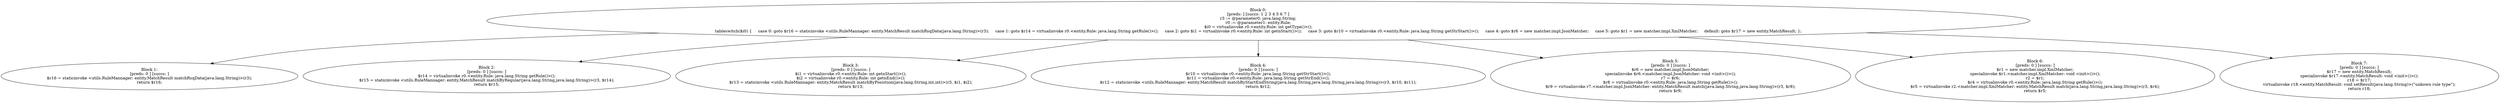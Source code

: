 digraph "unitGraph" {
    "Block 0:
[preds: ] [succs: 1 2 3 4 5 6 7 ]
r3 := @parameter0: java.lang.String;
r0 := @parameter1: entity.Rule;
$i0 = virtualinvoke r0.<entity.Rule: int getType()>();
tableswitch($i0) {     case 0: goto $r16 = staticinvoke <utils.RuleMannager: entity.MatchResult matchRsqData(java.lang.String)>(r3);     case 1: goto $r14 = virtualinvoke r0.<entity.Rule: java.lang.String getRule()>();     case 2: goto $i1 = virtualinvoke r0.<entity.Rule: int getnStart()>();     case 3: goto $r10 = virtualinvoke r0.<entity.Rule: java.lang.String getStrStart()>();     case 4: goto $r6 = new matcher.impl.JsonMatcher;     case 5: goto $r1 = new matcher.impl.XmlMatcher;     default: goto $r17 = new entity.MatchResult; };
"
    "Block 1:
[preds: 0 ] [succs: ]
$r16 = staticinvoke <utils.RuleMannager: entity.MatchResult matchRsqData(java.lang.String)>(r3);
return $r16;
"
    "Block 2:
[preds: 0 ] [succs: ]
$r14 = virtualinvoke r0.<entity.Rule: java.lang.String getRule()>();
$r15 = staticinvoke <utils.RuleMannager: entity.MatchResult matchByRegular(java.lang.String,java.lang.String)>(r3, $r14);
return $r15;
"
    "Block 3:
[preds: 0 ] [succs: ]
$i1 = virtualinvoke r0.<entity.Rule: int getnStart()>();
$i2 = virtualinvoke r0.<entity.Rule: int getnEnd()>();
$r13 = staticinvoke <utils.RuleMannager: entity.MatchResult matchByPosistion(java.lang.String,int,int)>(r3, $i1, $i2);
return $r13;
"
    "Block 4:
[preds: 0 ] [succs: ]
$r10 = virtualinvoke r0.<entity.Rule: java.lang.String getStrStart()>();
$r11 = virtualinvoke r0.<entity.Rule: java.lang.String getStrEnd()>();
$r12 = staticinvoke <utils.RuleMannager: entity.MatchResult matchByStartEndString(java.lang.String,java.lang.String,java.lang.String)>(r3, $r10, $r11);
return $r12;
"
    "Block 5:
[preds: 0 ] [succs: ]
$r6 = new matcher.impl.JsonMatcher;
specialinvoke $r6.<matcher.impl.JsonMatcher: void <init>()>();
r7 = $r6;
$r8 = virtualinvoke r0.<entity.Rule: java.lang.String getRule()>();
$r9 = virtualinvoke r7.<matcher.impl.JsonMatcher: entity.MatchResult match(java.lang.String,java.lang.String)>(r3, $r8);
return $r9;
"
    "Block 6:
[preds: 0 ] [succs: ]
$r1 = new matcher.impl.XmlMatcher;
specialinvoke $r1.<matcher.impl.XmlMatcher: void <init>()>();
r2 = $r1;
$r4 = virtualinvoke r0.<entity.Rule: java.lang.String getRule()>();
$r5 = virtualinvoke r2.<matcher.impl.XmlMatcher: entity.MatchResult match(java.lang.String,java.lang.String)>(r3, $r4);
return $r5;
"
    "Block 7:
[preds: 0 ] [succs: ]
$r17 = new entity.MatchResult;
specialinvoke $r17.<entity.MatchResult: void <init>()>();
r18 = $r17;
virtualinvoke r18.<entity.MatchResult: void setResult(java.lang.String)>(\"unkown rule type\");
return r18;
"
    "Block 0:
[preds: ] [succs: 1 2 3 4 5 6 7 ]
r3 := @parameter0: java.lang.String;
r0 := @parameter1: entity.Rule;
$i0 = virtualinvoke r0.<entity.Rule: int getType()>();
tableswitch($i0) {     case 0: goto $r16 = staticinvoke <utils.RuleMannager: entity.MatchResult matchRsqData(java.lang.String)>(r3);     case 1: goto $r14 = virtualinvoke r0.<entity.Rule: java.lang.String getRule()>();     case 2: goto $i1 = virtualinvoke r0.<entity.Rule: int getnStart()>();     case 3: goto $r10 = virtualinvoke r0.<entity.Rule: java.lang.String getStrStart()>();     case 4: goto $r6 = new matcher.impl.JsonMatcher;     case 5: goto $r1 = new matcher.impl.XmlMatcher;     default: goto $r17 = new entity.MatchResult; };
"->"Block 1:
[preds: 0 ] [succs: ]
$r16 = staticinvoke <utils.RuleMannager: entity.MatchResult matchRsqData(java.lang.String)>(r3);
return $r16;
";
    "Block 0:
[preds: ] [succs: 1 2 3 4 5 6 7 ]
r3 := @parameter0: java.lang.String;
r0 := @parameter1: entity.Rule;
$i0 = virtualinvoke r0.<entity.Rule: int getType()>();
tableswitch($i0) {     case 0: goto $r16 = staticinvoke <utils.RuleMannager: entity.MatchResult matchRsqData(java.lang.String)>(r3);     case 1: goto $r14 = virtualinvoke r0.<entity.Rule: java.lang.String getRule()>();     case 2: goto $i1 = virtualinvoke r0.<entity.Rule: int getnStart()>();     case 3: goto $r10 = virtualinvoke r0.<entity.Rule: java.lang.String getStrStart()>();     case 4: goto $r6 = new matcher.impl.JsonMatcher;     case 5: goto $r1 = new matcher.impl.XmlMatcher;     default: goto $r17 = new entity.MatchResult; };
"->"Block 2:
[preds: 0 ] [succs: ]
$r14 = virtualinvoke r0.<entity.Rule: java.lang.String getRule()>();
$r15 = staticinvoke <utils.RuleMannager: entity.MatchResult matchByRegular(java.lang.String,java.lang.String)>(r3, $r14);
return $r15;
";
    "Block 0:
[preds: ] [succs: 1 2 3 4 5 6 7 ]
r3 := @parameter0: java.lang.String;
r0 := @parameter1: entity.Rule;
$i0 = virtualinvoke r0.<entity.Rule: int getType()>();
tableswitch($i0) {     case 0: goto $r16 = staticinvoke <utils.RuleMannager: entity.MatchResult matchRsqData(java.lang.String)>(r3);     case 1: goto $r14 = virtualinvoke r0.<entity.Rule: java.lang.String getRule()>();     case 2: goto $i1 = virtualinvoke r0.<entity.Rule: int getnStart()>();     case 3: goto $r10 = virtualinvoke r0.<entity.Rule: java.lang.String getStrStart()>();     case 4: goto $r6 = new matcher.impl.JsonMatcher;     case 5: goto $r1 = new matcher.impl.XmlMatcher;     default: goto $r17 = new entity.MatchResult; };
"->"Block 3:
[preds: 0 ] [succs: ]
$i1 = virtualinvoke r0.<entity.Rule: int getnStart()>();
$i2 = virtualinvoke r0.<entity.Rule: int getnEnd()>();
$r13 = staticinvoke <utils.RuleMannager: entity.MatchResult matchByPosistion(java.lang.String,int,int)>(r3, $i1, $i2);
return $r13;
";
    "Block 0:
[preds: ] [succs: 1 2 3 4 5 6 7 ]
r3 := @parameter0: java.lang.String;
r0 := @parameter1: entity.Rule;
$i0 = virtualinvoke r0.<entity.Rule: int getType()>();
tableswitch($i0) {     case 0: goto $r16 = staticinvoke <utils.RuleMannager: entity.MatchResult matchRsqData(java.lang.String)>(r3);     case 1: goto $r14 = virtualinvoke r0.<entity.Rule: java.lang.String getRule()>();     case 2: goto $i1 = virtualinvoke r0.<entity.Rule: int getnStart()>();     case 3: goto $r10 = virtualinvoke r0.<entity.Rule: java.lang.String getStrStart()>();     case 4: goto $r6 = new matcher.impl.JsonMatcher;     case 5: goto $r1 = new matcher.impl.XmlMatcher;     default: goto $r17 = new entity.MatchResult; };
"->"Block 4:
[preds: 0 ] [succs: ]
$r10 = virtualinvoke r0.<entity.Rule: java.lang.String getStrStart()>();
$r11 = virtualinvoke r0.<entity.Rule: java.lang.String getStrEnd()>();
$r12 = staticinvoke <utils.RuleMannager: entity.MatchResult matchByStartEndString(java.lang.String,java.lang.String,java.lang.String)>(r3, $r10, $r11);
return $r12;
";
    "Block 0:
[preds: ] [succs: 1 2 3 4 5 6 7 ]
r3 := @parameter0: java.lang.String;
r0 := @parameter1: entity.Rule;
$i0 = virtualinvoke r0.<entity.Rule: int getType()>();
tableswitch($i0) {     case 0: goto $r16 = staticinvoke <utils.RuleMannager: entity.MatchResult matchRsqData(java.lang.String)>(r3);     case 1: goto $r14 = virtualinvoke r0.<entity.Rule: java.lang.String getRule()>();     case 2: goto $i1 = virtualinvoke r0.<entity.Rule: int getnStart()>();     case 3: goto $r10 = virtualinvoke r0.<entity.Rule: java.lang.String getStrStart()>();     case 4: goto $r6 = new matcher.impl.JsonMatcher;     case 5: goto $r1 = new matcher.impl.XmlMatcher;     default: goto $r17 = new entity.MatchResult; };
"->"Block 5:
[preds: 0 ] [succs: ]
$r6 = new matcher.impl.JsonMatcher;
specialinvoke $r6.<matcher.impl.JsonMatcher: void <init>()>();
r7 = $r6;
$r8 = virtualinvoke r0.<entity.Rule: java.lang.String getRule()>();
$r9 = virtualinvoke r7.<matcher.impl.JsonMatcher: entity.MatchResult match(java.lang.String,java.lang.String)>(r3, $r8);
return $r9;
";
    "Block 0:
[preds: ] [succs: 1 2 3 4 5 6 7 ]
r3 := @parameter0: java.lang.String;
r0 := @parameter1: entity.Rule;
$i0 = virtualinvoke r0.<entity.Rule: int getType()>();
tableswitch($i0) {     case 0: goto $r16 = staticinvoke <utils.RuleMannager: entity.MatchResult matchRsqData(java.lang.String)>(r3);     case 1: goto $r14 = virtualinvoke r0.<entity.Rule: java.lang.String getRule()>();     case 2: goto $i1 = virtualinvoke r0.<entity.Rule: int getnStart()>();     case 3: goto $r10 = virtualinvoke r0.<entity.Rule: java.lang.String getStrStart()>();     case 4: goto $r6 = new matcher.impl.JsonMatcher;     case 5: goto $r1 = new matcher.impl.XmlMatcher;     default: goto $r17 = new entity.MatchResult; };
"->"Block 6:
[preds: 0 ] [succs: ]
$r1 = new matcher.impl.XmlMatcher;
specialinvoke $r1.<matcher.impl.XmlMatcher: void <init>()>();
r2 = $r1;
$r4 = virtualinvoke r0.<entity.Rule: java.lang.String getRule()>();
$r5 = virtualinvoke r2.<matcher.impl.XmlMatcher: entity.MatchResult match(java.lang.String,java.lang.String)>(r3, $r4);
return $r5;
";
    "Block 0:
[preds: ] [succs: 1 2 3 4 5 6 7 ]
r3 := @parameter0: java.lang.String;
r0 := @parameter1: entity.Rule;
$i0 = virtualinvoke r0.<entity.Rule: int getType()>();
tableswitch($i0) {     case 0: goto $r16 = staticinvoke <utils.RuleMannager: entity.MatchResult matchRsqData(java.lang.String)>(r3);     case 1: goto $r14 = virtualinvoke r0.<entity.Rule: java.lang.String getRule()>();     case 2: goto $i1 = virtualinvoke r0.<entity.Rule: int getnStart()>();     case 3: goto $r10 = virtualinvoke r0.<entity.Rule: java.lang.String getStrStart()>();     case 4: goto $r6 = new matcher.impl.JsonMatcher;     case 5: goto $r1 = new matcher.impl.XmlMatcher;     default: goto $r17 = new entity.MatchResult; };
"->"Block 7:
[preds: 0 ] [succs: ]
$r17 = new entity.MatchResult;
specialinvoke $r17.<entity.MatchResult: void <init>()>();
r18 = $r17;
virtualinvoke r18.<entity.MatchResult: void setResult(java.lang.String)>(\"unkown rule type\");
return r18;
";
}

